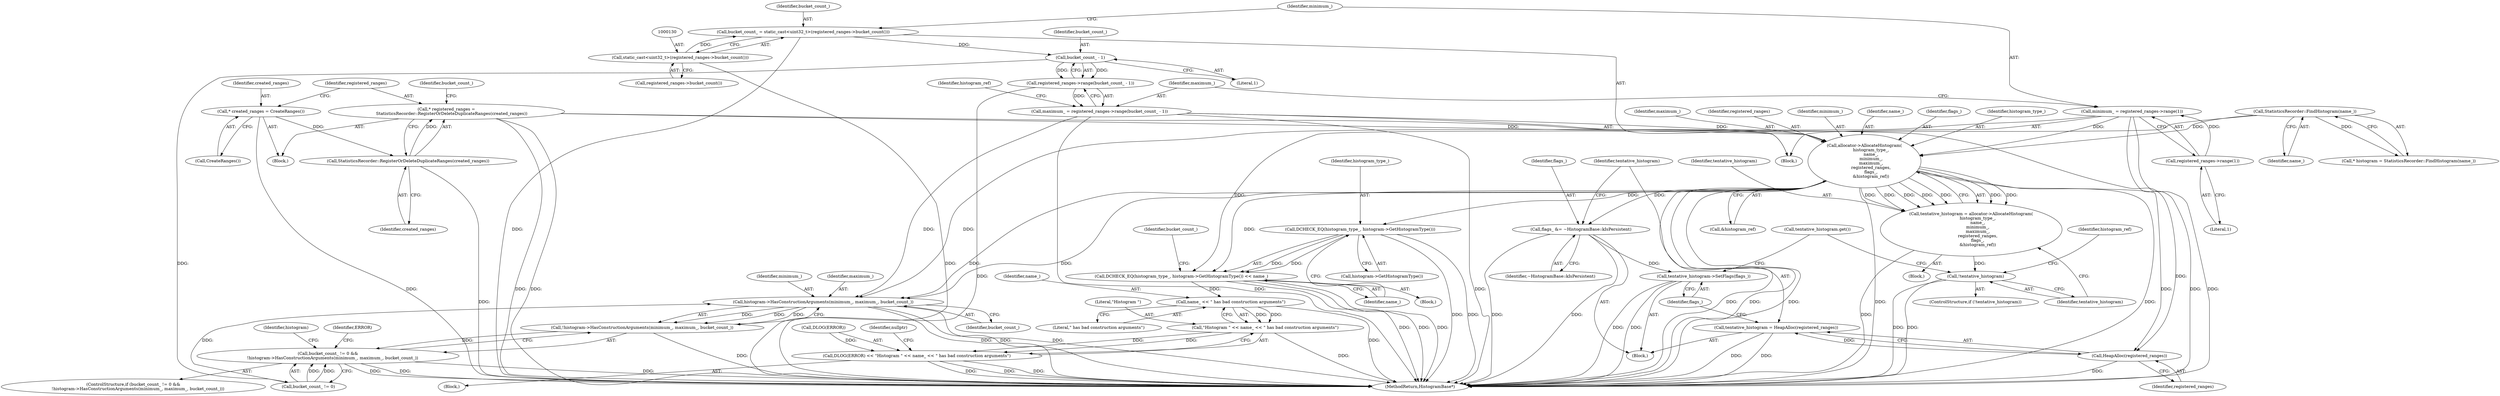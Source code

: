 digraph "0_Chrome_03c2e97746a2c471ae136b0c669f8d0c033fe168@API" {
"1000156" [label="(Call,allocator->AllocateHistogram(\n          histogram_type_,\n          name_,\n          minimum_,\n          maximum_,\n          registered_ranges,\n          flags_,\n          &histogram_ref))"];
"1000107" [label="(Call,StatisticsRecorder::FindHistogram(name_))"];
"1000132" [label="(Call,minimum_ = registered_ranges->range(1))"];
"1000134" [label="(Call,registered_ranges->range(1))"];
"1000136" [label="(Call,maximum_ = registered_ranges->range(bucket_count_ - 1))"];
"1000138" [label="(Call,registered_ranges->range(bucket_count_ - 1))"];
"1000139" [label="(Call,bucket_count_ - 1)"];
"1000127" [label="(Call,bucket_count_ = static_cast<uint32_t>(registered_ranges->bucket_count()))"];
"1000129" [label="(Call,static_cast<uint32_t>(registered_ranges->bucket_count()))"];
"1000118" [label="(Call,* registered_ranges =\n        StatisticsRecorder::RegisterOrDeleteDuplicateRanges(created_ranges))"];
"1000120" [label="(Call,StatisticsRecorder::RegisterOrDeleteDuplicateRanges(created_ranges))"];
"1000114" [label="(Call,* created_ranges = CreateRanges())"];
"1000154" [label="(Call,tentative_histogram = allocator->AllocateHistogram(\n          histogram_type_,\n          name_,\n          minimum_,\n          maximum_,\n          registered_ranges,\n          flags_,\n          &histogram_ref))"];
"1000166" [label="(Call,!tentative_histogram)"];
"1000175" [label="(Call,flags_ &= ~HistogramBase::kIsPersistent)"];
"1000182" [label="(Call,tentative_histogram->SetFlags(flags_))"];
"1000180" [label="(Call,HeapAlloc(registered_ranges))"];
"1000178" [label="(Call,tentative_histogram = HeapAlloc(registered_ranges))"];
"1000213" [label="(Call,DCHECK_EQ(histogram_type_, histogram->GetHistogramType()))"];
"1000212" [label="(Call,DCHECK_EQ(histogram_type_, histogram->GetHistogramType()) << name_)"];
"1000233" [label="(Call,name_ << \" has bad construction arguments\")"];
"1000231" [label="(Call,\"Histogram \" << name_ << \" has bad construction arguments\")"];
"1000228" [label="(Call,DLOG(ERROR) << \"Histogram \" << name_ << \" has bad construction arguments\")"];
"1000223" [label="(Call,histogram->HasConstructionArguments(minimum_, maximum_, bucket_count_))"];
"1000222" [label="(Call,!histogram->HasConstructionArguments(minimum_, maximum_, bucket_count_))"];
"1000218" [label="(Call,bucket_count_ != 0 &&\n       !histogram->HasConstructionArguments(minimum_, maximum_, bucket_count_))"];
"1000180" [label="(Call,HeapAlloc(registered_ranges))"];
"1000157" [label="(Identifier,histogram_type_)"];
"1000114" [label="(Call,* created_ranges = CreateRanges())"];
"1000232" [label="(Literal,\"Histogram \")"];
"1000134" [label="(Call,registered_ranges->range(1))"];
"1000160" [label="(Identifier,maximum_)"];
"1000137" [label="(Identifier,maximum_)"];
"1000166" [label="(Call,!tentative_histogram)"];
"1000136" [label="(Call,maximum_ = registered_ranges->range(bucket_count_ - 1))"];
"1000179" [label="(Identifier,tentative_histogram)"];
"1000213" [label="(Call,DCHECK_EQ(histogram_type_, histogram->GetHistogramType()))"];
"1000167" [label="(Identifier,tentative_histogram)"];
"1000214" [label="(Identifier,histogram_type_)"];
"1000227" [label="(Block,)"];
"1000228" [label="(Call,DLOG(ERROR) << \"Histogram \" << name_ << \" has bad construction arguments\")"];
"1000226" [label="(Identifier,bucket_count_)"];
"1000224" [label="(Identifier,minimum_)"];
"1000217" [label="(ControlStructure,if (bucket_count_ != 0 &&\n       !histogram->HasConstructionArguments(minimum_, maximum_, bucket_count_)))"];
"1000219" [label="(Call,bucket_count_ != 0)"];
"1000239" [label="(Identifier,histogram)"];
"1000216" [label="(Identifier,name_)"];
"1000182" [label="(Call,tentative_histogram->SetFlags(flags_))"];
"1000107" [label="(Call,StatisticsRecorder::FindHistogram(name_))"];
"1000133" [label="(Identifier,minimum_)"];
"1000165" [label="(ControlStructure,if (!tentative_histogram))"];
"1000229" [label="(Call,DLOG(ERROR))"];
"1000116" [label="(Call,CreateRanges())"];
"1000178" [label="(Call,tentative_histogram = HeapAlloc(registered_ranges))"];
"1000161" [label="(Identifier,registered_ranges)"];
"1000240" [label="(MethodReturn,HistogramBase*)"];
"1000230" [label="(Identifier,ERROR)"];
"1000215" [label="(Call,histogram->GetHistogramType())"];
"1000132" [label="(Call,minimum_ = registered_ranges->range(1))"];
"1000120" [label="(Call,StatisticsRecorder::RegisterOrDeleteDuplicateRanges(created_ranges))"];
"1000233" [label="(Call,name_ << \" has bad construction arguments\")"];
"1000127" [label="(Call,bucket_count_ = static_cast<uint32_t>(registered_ranges->bucket_count()))"];
"1000144" [label="(Identifier,histogram_ref)"];
"1000177" [label="(Identifier,~HistogramBase::kIsPersistent)"];
"1000115" [label="(Identifier,created_ranges)"];
"1000181" [label="(Identifier,registered_ranges)"];
"1000212" [label="(Call,DCHECK_EQ(histogram_type_, histogram->GetHistogramType()) << name_)"];
"1000234" [label="(Identifier,name_)"];
"1000225" [label="(Identifier,maximum_)"];
"1000235" [label="(Literal,\" has bad construction arguments\")"];
"1000124" [label="(Identifier,bucket_count_)"];
"1000131" [label="(Call,registered_ranges->bucket_count())"];
"1000220" [label="(Identifier,bucket_count_)"];
"1000163" [label="(Call,&histogram_ref)"];
"1000231" [label="(Call,\"Histogram \" << name_ << \" has bad construction arguments\")"];
"1000112" [label="(Block,)"];
"1000159" [label="(Identifier,minimum_)"];
"1000103" [label="(Block,)"];
"1000237" [label="(Identifier,nullptr)"];
"1000156" [label="(Call,allocator->AllocateHistogram(\n          histogram_type_,\n          name_,\n          minimum_,\n          maximum_,\n          registered_ranges,\n          flags_,\n          &histogram_ref))"];
"1000185" [label="(Call,tentative_histogram.get())"];
"1000175" [label="(Call,flags_ &= ~HistogramBase::kIsPersistent)"];
"1000176" [label="(Identifier,flags_)"];
"1000118" [label="(Call,* registered_ranges =\n        StatisticsRecorder::RegisterOrDeleteDuplicateRanges(created_ranges))"];
"1000140" [label="(Identifier,bucket_count_)"];
"1000108" [label="(Identifier,name_)"];
"1000158" [label="(Identifier,name_)"];
"1000141" [label="(Literal,1)"];
"1000222" [label="(Call,!histogram->HasConstructionArguments(minimum_, maximum_, bucket_count_))"];
"1000135" [label="(Literal,1)"];
"1000139" [label="(Call,bucket_count_ - 1)"];
"1000153" [label="(Block,)"];
"1000121" [label="(Identifier,created_ranges)"];
"1000119" [label="(Identifier,registered_ranges)"];
"1000171" [label="(Identifier,histogram_ref)"];
"1000129" [label="(Call,static_cast<uint32_t>(registered_ranges->bucket_count()))"];
"1000223" [label="(Call,histogram->HasConstructionArguments(minimum_, maximum_, bucket_count_))"];
"1000155" [label="(Identifier,tentative_histogram)"];
"1000162" [label="(Identifier,flags_)"];
"1000168" [label="(Block,)"];
"1000183" [label="(Identifier,flags_)"];
"1000126" [label="(Block,)"];
"1000218" [label="(Call,bucket_count_ != 0 &&\n       !histogram->HasConstructionArguments(minimum_, maximum_, bucket_count_))"];
"1000138" [label="(Call,registered_ranges->range(bucket_count_ - 1))"];
"1000105" [label="(Call,* histogram = StatisticsRecorder::FindHistogram(name_))"];
"1000154" [label="(Call,tentative_histogram = allocator->AllocateHistogram(\n          histogram_type_,\n          name_,\n          minimum_,\n          maximum_,\n          registered_ranges,\n          flags_,\n          &histogram_ref))"];
"1000128" [label="(Identifier,bucket_count_)"];
"1000156" -> "1000154"  [label="AST: "];
"1000156" -> "1000163"  [label="CFG: "];
"1000157" -> "1000156"  [label="AST: "];
"1000158" -> "1000156"  [label="AST: "];
"1000159" -> "1000156"  [label="AST: "];
"1000160" -> "1000156"  [label="AST: "];
"1000161" -> "1000156"  [label="AST: "];
"1000162" -> "1000156"  [label="AST: "];
"1000163" -> "1000156"  [label="AST: "];
"1000154" -> "1000156"  [label="CFG: "];
"1000156" -> "1000240"  [label="DDG: "];
"1000156" -> "1000240"  [label="DDG: "];
"1000156" -> "1000240"  [label="DDG: "];
"1000156" -> "1000240"  [label="DDG: "];
"1000156" -> "1000240"  [label="DDG: "];
"1000156" -> "1000154"  [label="DDG: "];
"1000156" -> "1000154"  [label="DDG: "];
"1000156" -> "1000154"  [label="DDG: "];
"1000156" -> "1000154"  [label="DDG: "];
"1000156" -> "1000154"  [label="DDG: "];
"1000156" -> "1000154"  [label="DDG: "];
"1000156" -> "1000154"  [label="DDG: "];
"1000107" -> "1000156"  [label="DDG: "];
"1000132" -> "1000156"  [label="DDG: "];
"1000136" -> "1000156"  [label="DDG: "];
"1000118" -> "1000156"  [label="DDG: "];
"1000156" -> "1000175"  [label="DDG: "];
"1000156" -> "1000180"  [label="DDG: "];
"1000156" -> "1000213"  [label="DDG: "];
"1000156" -> "1000212"  [label="DDG: "];
"1000156" -> "1000223"  [label="DDG: "];
"1000156" -> "1000223"  [label="DDG: "];
"1000107" -> "1000105"  [label="AST: "];
"1000107" -> "1000108"  [label="CFG: "];
"1000108" -> "1000107"  [label="AST: "];
"1000105" -> "1000107"  [label="CFG: "];
"1000107" -> "1000105"  [label="DDG: "];
"1000107" -> "1000212"  [label="DDG: "];
"1000132" -> "1000126"  [label="AST: "];
"1000132" -> "1000134"  [label="CFG: "];
"1000133" -> "1000132"  [label="AST: "];
"1000134" -> "1000132"  [label="AST: "];
"1000137" -> "1000132"  [label="CFG: "];
"1000132" -> "1000240"  [label="DDG: "];
"1000132" -> "1000240"  [label="DDG: "];
"1000134" -> "1000132"  [label="DDG: "];
"1000132" -> "1000223"  [label="DDG: "];
"1000134" -> "1000135"  [label="CFG: "];
"1000135" -> "1000134"  [label="AST: "];
"1000136" -> "1000126"  [label="AST: "];
"1000136" -> "1000138"  [label="CFG: "];
"1000137" -> "1000136"  [label="AST: "];
"1000138" -> "1000136"  [label="AST: "];
"1000144" -> "1000136"  [label="CFG: "];
"1000136" -> "1000240"  [label="DDG: "];
"1000136" -> "1000240"  [label="DDG: "];
"1000138" -> "1000136"  [label="DDG: "];
"1000136" -> "1000223"  [label="DDG: "];
"1000138" -> "1000139"  [label="CFG: "];
"1000139" -> "1000138"  [label="AST: "];
"1000138" -> "1000240"  [label="DDG: "];
"1000139" -> "1000138"  [label="DDG: "];
"1000139" -> "1000138"  [label="DDG: "];
"1000139" -> "1000141"  [label="CFG: "];
"1000140" -> "1000139"  [label="AST: "];
"1000141" -> "1000139"  [label="AST: "];
"1000127" -> "1000139"  [label="DDG: "];
"1000139" -> "1000219"  [label="DDG: "];
"1000127" -> "1000126"  [label="AST: "];
"1000127" -> "1000129"  [label="CFG: "];
"1000128" -> "1000127"  [label="AST: "];
"1000129" -> "1000127"  [label="AST: "];
"1000133" -> "1000127"  [label="CFG: "];
"1000127" -> "1000240"  [label="DDG: "];
"1000129" -> "1000127"  [label="DDG: "];
"1000129" -> "1000131"  [label="CFG: "];
"1000130" -> "1000129"  [label="AST: "];
"1000131" -> "1000129"  [label="AST: "];
"1000129" -> "1000240"  [label="DDG: "];
"1000118" -> "1000112"  [label="AST: "];
"1000118" -> "1000120"  [label="CFG: "];
"1000119" -> "1000118"  [label="AST: "];
"1000120" -> "1000118"  [label="AST: "];
"1000124" -> "1000118"  [label="CFG: "];
"1000118" -> "1000240"  [label="DDG: "];
"1000118" -> "1000240"  [label="DDG: "];
"1000120" -> "1000118"  [label="DDG: "];
"1000118" -> "1000180"  [label="DDG: "];
"1000120" -> "1000121"  [label="CFG: "];
"1000121" -> "1000120"  [label="AST: "];
"1000120" -> "1000240"  [label="DDG: "];
"1000114" -> "1000120"  [label="DDG: "];
"1000114" -> "1000112"  [label="AST: "];
"1000114" -> "1000116"  [label="CFG: "];
"1000115" -> "1000114"  [label="AST: "];
"1000116" -> "1000114"  [label="AST: "];
"1000119" -> "1000114"  [label="CFG: "];
"1000114" -> "1000240"  [label="DDG: "];
"1000154" -> "1000153"  [label="AST: "];
"1000155" -> "1000154"  [label="AST: "];
"1000167" -> "1000154"  [label="CFG: "];
"1000154" -> "1000240"  [label="DDG: "];
"1000154" -> "1000166"  [label="DDG: "];
"1000166" -> "1000165"  [label="AST: "];
"1000166" -> "1000167"  [label="CFG: "];
"1000167" -> "1000166"  [label="AST: "];
"1000171" -> "1000166"  [label="CFG: "];
"1000185" -> "1000166"  [label="CFG: "];
"1000166" -> "1000240"  [label="DDG: "];
"1000166" -> "1000240"  [label="DDG: "];
"1000175" -> "1000168"  [label="AST: "];
"1000175" -> "1000177"  [label="CFG: "];
"1000176" -> "1000175"  [label="AST: "];
"1000177" -> "1000175"  [label="AST: "];
"1000179" -> "1000175"  [label="CFG: "];
"1000175" -> "1000240"  [label="DDG: "];
"1000175" -> "1000240"  [label="DDG: "];
"1000175" -> "1000182"  [label="DDG: "];
"1000182" -> "1000168"  [label="AST: "];
"1000182" -> "1000183"  [label="CFG: "];
"1000183" -> "1000182"  [label="AST: "];
"1000185" -> "1000182"  [label="CFG: "];
"1000182" -> "1000240"  [label="DDG: "];
"1000182" -> "1000240"  [label="DDG: "];
"1000180" -> "1000178"  [label="AST: "];
"1000180" -> "1000181"  [label="CFG: "];
"1000181" -> "1000180"  [label="AST: "];
"1000178" -> "1000180"  [label="CFG: "];
"1000180" -> "1000240"  [label="DDG: "];
"1000180" -> "1000178"  [label="DDG: "];
"1000178" -> "1000168"  [label="AST: "];
"1000179" -> "1000178"  [label="AST: "];
"1000183" -> "1000178"  [label="CFG: "];
"1000178" -> "1000240"  [label="DDG: "];
"1000178" -> "1000240"  [label="DDG: "];
"1000213" -> "1000212"  [label="AST: "];
"1000213" -> "1000215"  [label="CFG: "];
"1000214" -> "1000213"  [label="AST: "];
"1000215" -> "1000213"  [label="AST: "];
"1000216" -> "1000213"  [label="CFG: "];
"1000213" -> "1000240"  [label="DDG: "];
"1000213" -> "1000240"  [label="DDG: "];
"1000213" -> "1000212"  [label="DDG: "];
"1000213" -> "1000212"  [label="DDG: "];
"1000212" -> "1000103"  [label="AST: "];
"1000212" -> "1000216"  [label="CFG: "];
"1000216" -> "1000212"  [label="AST: "];
"1000220" -> "1000212"  [label="CFG: "];
"1000212" -> "1000240"  [label="DDG: "];
"1000212" -> "1000240"  [label="DDG: "];
"1000212" -> "1000240"  [label="DDG: "];
"1000212" -> "1000233"  [label="DDG: "];
"1000233" -> "1000231"  [label="AST: "];
"1000233" -> "1000235"  [label="CFG: "];
"1000234" -> "1000233"  [label="AST: "];
"1000235" -> "1000233"  [label="AST: "];
"1000231" -> "1000233"  [label="CFG: "];
"1000233" -> "1000240"  [label="DDG: "];
"1000233" -> "1000231"  [label="DDG: "];
"1000233" -> "1000231"  [label="DDG: "];
"1000231" -> "1000228"  [label="AST: "];
"1000232" -> "1000231"  [label="AST: "];
"1000228" -> "1000231"  [label="CFG: "];
"1000231" -> "1000240"  [label="DDG: "];
"1000231" -> "1000228"  [label="DDG: "];
"1000231" -> "1000228"  [label="DDG: "];
"1000228" -> "1000227"  [label="AST: "];
"1000229" -> "1000228"  [label="AST: "];
"1000237" -> "1000228"  [label="CFG: "];
"1000228" -> "1000240"  [label="DDG: "];
"1000228" -> "1000240"  [label="DDG: "];
"1000228" -> "1000240"  [label="DDG: "];
"1000229" -> "1000228"  [label="DDG: "];
"1000223" -> "1000222"  [label="AST: "];
"1000223" -> "1000226"  [label="CFG: "];
"1000224" -> "1000223"  [label="AST: "];
"1000225" -> "1000223"  [label="AST: "];
"1000226" -> "1000223"  [label="AST: "];
"1000222" -> "1000223"  [label="CFG: "];
"1000223" -> "1000240"  [label="DDG: "];
"1000223" -> "1000240"  [label="DDG: "];
"1000223" -> "1000240"  [label="DDG: "];
"1000223" -> "1000222"  [label="DDG: "];
"1000223" -> "1000222"  [label="DDG: "];
"1000223" -> "1000222"  [label="DDG: "];
"1000219" -> "1000223"  [label="DDG: "];
"1000222" -> "1000218"  [label="AST: "];
"1000218" -> "1000222"  [label="CFG: "];
"1000222" -> "1000240"  [label="DDG: "];
"1000222" -> "1000218"  [label="DDG: "];
"1000218" -> "1000217"  [label="AST: "];
"1000218" -> "1000219"  [label="CFG: "];
"1000219" -> "1000218"  [label="AST: "];
"1000230" -> "1000218"  [label="CFG: "];
"1000239" -> "1000218"  [label="CFG: "];
"1000218" -> "1000240"  [label="DDG: "];
"1000218" -> "1000240"  [label="DDG: "];
"1000218" -> "1000240"  [label="DDG: "];
"1000219" -> "1000218"  [label="DDG: "];
"1000219" -> "1000218"  [label="DDG: "];
}
